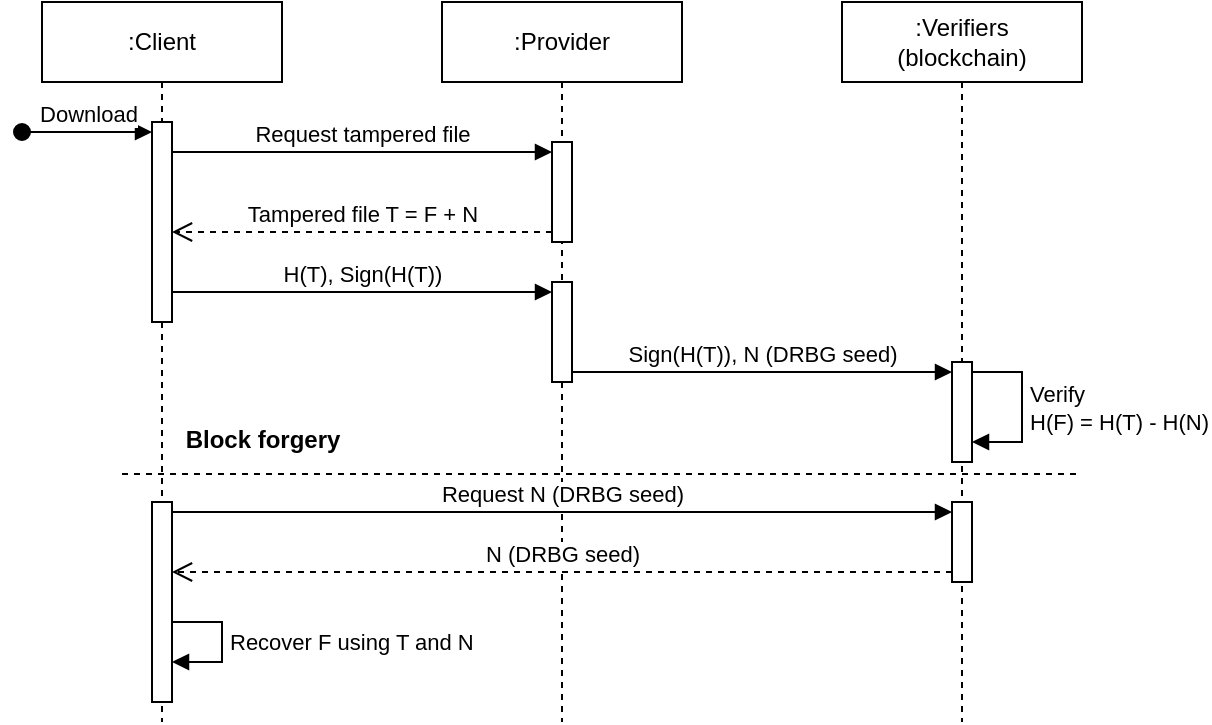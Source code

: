<mxfile version="24.8.0">
  <diagram name="Page-1" id="2YBvvXClWsGukQMizWep">
    <mxGraphModel dx="880" dy="447" grid="1" gridSize="10" guides="1" tooltips="1" connect="1" arrows="1" fold="1" page="1" pageScale="1" pageWidth="850" pageHeight="1100" math="0" shadow="0">
      <root>
        <mxCell id="0" />
        <mxCell id="1" parent="0" />
        <mxCell id="aM9ryv3xv72pqoxQDRHE-1" value=":Provider" style="shape=umlLifeline;perimeter=lifelinePerimeter;whiteSpace=wrap;html=1;container=0;dropTarget=0;collapsible=0;recursiveResize=0;outlineConnect=0;portConstraint=eastwest;newEdgeStyle={&quot;edgeStyle&quot;:&quot;elbowEdgeStyle&quot;,&quot;elbow&quot;:&quot;vertical&quot;,&quot;curved&quot;:0,&quot;rounded&quot;:0};" parent="1" vertex="1">
          <mxGeometry x="240" y="40" width="120" height="360" as="geometry" />
        </mxCell>
        <mxCell id="gxWAB4Jw25jX1D-k-lGQ-11" value="" style="html=1;points=[[0,0,0,0,5],[0,1,0,0,-5],[1,0,0,0,5],[1,1,0,0,-5]];perimeter=orthogonalPerimeter;outlineConnect=0;targetShapes=umlLifeline;portConstraint=eastwest;newEdgeStyle={&quot;curved&quot;:0,&quot;rounded&quot;:0};" vertex="1" parent="aM9ryv3xv72pqoxQDRHE-1">
          <mxGeometry x="55" y="70" width="10" height="50" as="geometry" />
        </mxCell>
        <mxCell id="gxWAB4Jw25jX1D-k-lGQ-16" value="" style="html=1;points=[[0,0,0,0,5],[0,1,0,0,-5],[1,0,0,0,5],[1,1,0,0,-5]];perimeter=orthogonalPerimeter;outlineConnect=0;targetShapes=umlLifeline;portConstraint=eastwest;newEdgeStyle={&quot;curved&quot;:0,&quot;rounded&quot;:0};" vertex="1" parent="aM9ryv3xv72pqoxQDRHE-1">
          <mxGeometry x="55" y="140" width="10" height="50" as="geometry" />
        </mxCell>
        <mxCell id="aM9ryv3xv72pqoxQDRHE-5" value=":Client" style="shape=umlLifeline;perimeter=lifelinePerimeter;whiteSpace=wrap;html=1;container=0;dropTarget=0;collapsible=0;recursiveResize=0;outlineConnect=0;portConstraint=eastwest;newEdgeStyle={&quot;edgeStyle&quot;:&quot;elbowEdgeStyle&quot;,&quot;elbow&quot;:&quot;vertical&quot;,&quot;curved&quot;:0,&quot;rounded&quot;:0};" parent="1" vertex="1">
          <mxGeometry x="40" y="40" width="120" height="360" as="geometry" />
        </mxCell>
        <mxCell id="gxWAB4Jw25jX1D-k-lGQ-10" value="" style="html=1;points=[[0,0,0,0,5],[0,1,0,0,-5],[1,0,0,0,5],[1,1,0,0,-5]];perimeter=orthogonalPerimeter;outlineConnect=0;targetShapes=umlLifeline;portConstraint=eastwest;newEdgeStyle={&quot;curved&quot;:0,&quot;rounded&quot;:0};" vertex="1" parent="aM9ryv3xv72pqoxQDRHE-5">
          <mxGeometry x="55" y="60" width="10" height="100" as="geometry" />
        </mxCell>
        <mxCell id="gxWAB4Jw25jX1D-k-lGQ-1" value=":Verifiers&lt;br&gt;(blockchain)" style="shape=umlLifeline;perimeter=lifelinePerimeter;whiteSpace=wrap;html=1;container=0;dropTarget=0;collapsible=0;recursiveResize=0;outlineConnect=0;portConstraint=eastwest;newEdgeStyle={&quot;edgeStyle&quot;:&quot;elbowEdgeStyle&quot;,&quot;elbow&quot;:&quot;vertical&quot;,&quot;curved&quot;:0,&quot;rounded&quot;:0};" vertex="1" parent="1">
          <mxGeometry x="440" y="40" width="120" height="360" as="geometry" />
        </mxCell>
        <mxCell id="gxWAB4Jw25jX1D-k-lGQ-18" value="" style="html=1;points=[[0,0,0,0,5],[0,1,0,0,-5],[1,0,0,0,5],[1,1,0,0,-5]];perimeter=orthogonalPerimeter;outlineConnect=0;targetShapes=umlLifeline;portConstraint=eastwest;newEdgeStyle={&quot;curved&quot;:0,&quot;rounded&quot;:0};" vertex="1" parent="gxWAB4Jw25jX1D-k-lGQ-1">
          <mxGeometry x="55" y="180" width="10" height="50" as="geometry" />
        </mxCell>
        <mxCell id="gxWAB4Jw25jX1D-k-lGQ-20" value="Verify&lt;br&gt;H(F) = H(T) - H(N)" style="html=1;align=left;spacingLeft=2;endArrow=block;rounded=0;edgeStyle=orthogonalEdgeStyle;curved=0;rounded=0;exitX=1;exitY=0;exitDx=0;exitDy=5;exitPerimeter=0;" edge="1" target="gxWAB4Jw25jX1D-k-lGQ-18" parent="gxWAB4Jw25jX1D-k-lGQ-1" source="gxWAB4Jw25jX1D-k-lGQ-18">
          <mxGeometry relative="1" as="geometry">
            <mxPoint x="80" y="190" as="sourcePoint" />
            <Array as="points">
              <mxPoint x="90" y="185" />
              <mxPoint x="90" y="220" />
            </Array>
            <mxPoint x="85" y="220" as="targetPoint" />
          </mxGeometry>
        </mxCell>
        <mxCell id="gxWAB4Jw25jX1D-k-lGQ-25" value="" style="html=1;points=[[0,0,0,0,5],[0,1,0,0,-5],[1,0,0,0,5],[1,1,0,0,-5]];perimeter=orthogonalPerimeter;outlineConnect=0;targetShapes=umlLifeline;portConstraint=eastwest;newEdgeStyle={&quot;curved&quot;:0,&quot;rounded&quot;:0};" vertex="1" parent="gxWAB4Jw25jX1D-k-lGQ-1">
          <mxGeometry x="55" y="250" width="10" height="40" as="geometry" />
        </mxCell>
        <mxCell id="gxWAB4Jw25jX1D-k-lGQ-9" value="Download" style="html=1;verticalAlign=bottom;startArrow=oval;startFill=1;endArrow=block;startSize=8;curved=0;rounded=0;entryX=0;entryY=0;entryDx=0;entryDy=5;entryPerimeter=0;" edge="1" parent="1" target="gxWAB4Jw25jX1D-k-lGQ-10">
          <mxGeometry width="60" relative="1" as="geometry">
            <mxPoint x="30" y="105" as="sourcePoint" />
            <mxPoint x="90" y="110" as="targetPoint" />
          </mxGeometry>
        </mxCell>
        <mxCell id="gxWAB4Jw25jX1D-k-lGQ-12" value="Request tampered file" style="html=1;verticalAlign=bottom;endArrow=block;curved=0;rounded=0;entryX=0;entryY=0;entryDx=0;entryDy=5;" edge="1" target="gxWAB4Jw25jX1D-k-lGQ-11" parent="1" source="gxWAB4Jw25jX1D-k-lGQ-10">
          <mxGeometry relative="1" as="geometry">
            <mxPoint x="220" y="115" as="sourcePoint" />
          </mxGeometry>
        </mxCell>
        <mxCell id="gxWAB4Jw25jX1D-k-lGQ-13" value="Tampered file T = F + N" style="html=1;verticalAlign=bottom;endArrow=open;dashed=1;endSize=8;curved=0;rounded=0;exitX=0;exitY=1;exitDx=0;exitDy=-5;" edge="1" source="gxWAB4Jw25jX1D-k-lGQ-11" parent="1" target="gxWAB4Jw25jX1D-k-lGQ-10">
          <mxGeometry relative="1" as="geometry">
            <mxPoint x="225" y="155" as="targetPoint" />
          </mxGeometry>
        </mxCell>
        <mxCell id="gxWAB4Jw25jX1D-k-lGQ-15" value="H(T), Sign(H(T))" style="html=1;verticalAlign=bottom;endArrow=block;curved=0;rounded=0;entryX=0;entryY=0;entryDx=0;entryDy=5;entryPerimeter=0;" edge="1" parent="1" source="gxWAB4Jw25jX1D-k-lGQ-10" target="gxWAB4Jw25jX1D-k-lGQ-16">
          <mxGeometry width="80" relative="1" as="geometry">
            <mxPoint x="110" y="189.5" as="sourcePoint" />
            <mxPoint x="190" y="189.5" as="targetPoint" />
          </mxGeometry>
        </mxCell>
        <mxCell id="gxWAB4Jw25jX1D-k-lGQ-17" value="Sign(H(T)), N (DRBG seed)" style="html=1;verticalAlign=bottom;endArrow=block;curved=0;rounded=0;entryX=0;entryY=0;entryDx=0;entryDy=5;entryPerimeter=0;" edge="1" parent="1" source="gxWAB4Jw25jX1D-k-lGQ-16" target="gxWAB4Jw25jX1D-k-lGQ-18">
          <mxGeometry width="80" relative="1" as="geometry">
            <mxPoint x="320" y="210" as="sourcePoint" />
            <mxPoint x="400" y="210" as="targetPoint" />
          </mxGeometry>
        </mxCell>
        <mxCell id="gxWAB4Jw25jX1D-k-lGQ-21" value="" style="line;strokeWidth=1;fillColor=none;align=left;verticalAlign=middle;spacingTop=-1;spacingLeft=3;spacingRight=3;rotatable=0;labelPosition=right;points=[];portConstraint=eastwest;strokeColor=inherit;dashed=1;" vertex="1" parent="1">
          <mxGeometry x="80" y="272" width="480" height="8" as="geometry" />
        </mxCell>
        <mxCell id="gxWAB4Jw25jX1D-k-lGQ-23" value="Block forgery" style="text;align=center;fontStyle=1;verticalAlign=middle;spacingLeft=3;spacingRight=3;strokeColor=none;rotatable=0;points=[[0,0.5],[1,0.5]];portConstraint=eastwest;html=1;" vertex="1" parent="1">
          <mxGeometry x="110" y="246" width="80" height="26" as="geometry" />
        </mxCell>
        <mxCell id="gxWAB4Jw25jX1D-k-lGQ-26" value="Request N (DRBG seed)" style="html=1;verticalAlign=bottom;endArrow=block;curved=0;rounded=0;entryX=0;entryY=0;entryDx=0;entryDy=5;exitX=1;exitY=0;exitDx=0;exitDy=5;exitPerimeter=0;" edge="1" target="gxWAB4Jw25jX1D-k-lGQ-25" parent="1" source="gxWAB4Jw25jX1D-k-lGQ-28">
          <mxGeometry relative="1" as="geometry">
            <mxPoint x="425" y="295" as="sourcePoint" />
          </mxGeometry>
        </mxCell>
        <mxCell id="gxWAB4Jw25jX1D-k-lGQ-28" value="" style="html=1;points=[[0,0,0,0,5],[0,1,0,0,-5],[1,0,0,0,5],[1,1,0,0,-5]];perimeter=orthogonalPerimeter;outlineConnect=0;targetShapes=umlLifeline;portConstraint=eastwest;newEdgeStyle={&quot;curved&quot;:0,&quot;rounded&quot;:0};" vertex="1" parent="1">
          <mxGeometry x="95" y="290" width="10" height="100" as="geometry" />
        </mxCell>
        <mxCell id="gxWAB4Jw25jX1D-k-lGQ-27" value="N (DRBG seed)" style="html=1;verticalAlign=bottom;endArrow=open;dashed=1;endSize=8;curved=0;rounded=0;exitX=0;exitY=1;exitDx=0;exitDy=-5;" edge="1" source="gxWAB4Jw25jX1D-k-lGQ-25" parent="1" target="gxWAB4Jw25jX1D-k-lGQ-28">
          <mxGeometry relative="1" as="geometry">
            <mxPoint x="425" y="365" as="targetPoint" />
          </mxGeometry>
        </mxCell>
        <mxCell id="gxWAB4Jw25jX1D-k-lGQ-30" value="Recover F using T and N" style="html=1;align=left;spacingLeft=2;endArrow=block;rounded=0;edgeStyle=orthogonalEdgeStyle;curved=0;rounded=0;" edge="1" parent="1">
          <mxGeometry relative="1" as="geometry">
            <mxPoint x="105" y="350" as="sourcePoint" />
            <Array as="points">
              <mxPoint x="130" y="350" />
              <mxPoint x="130" y="370" />
            </Array>
            <mxPoint x="105" y="370" as="targetPoint" />
          </mxGeometry>
        </mxCell>
      </root>
    </mxGraphModel>
  </diagram>
</mxfile>
